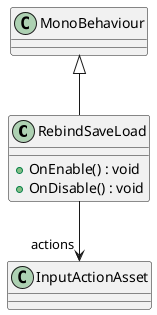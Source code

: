 @startuml
class RebindSaveLoad {
    + OnEnable() : void
    + OnDisable() : void
}
MonoBehaviour <|-- RebindSaveLoad
RebindSaveLoad --> "actions" InputActionAsset
@enduml
